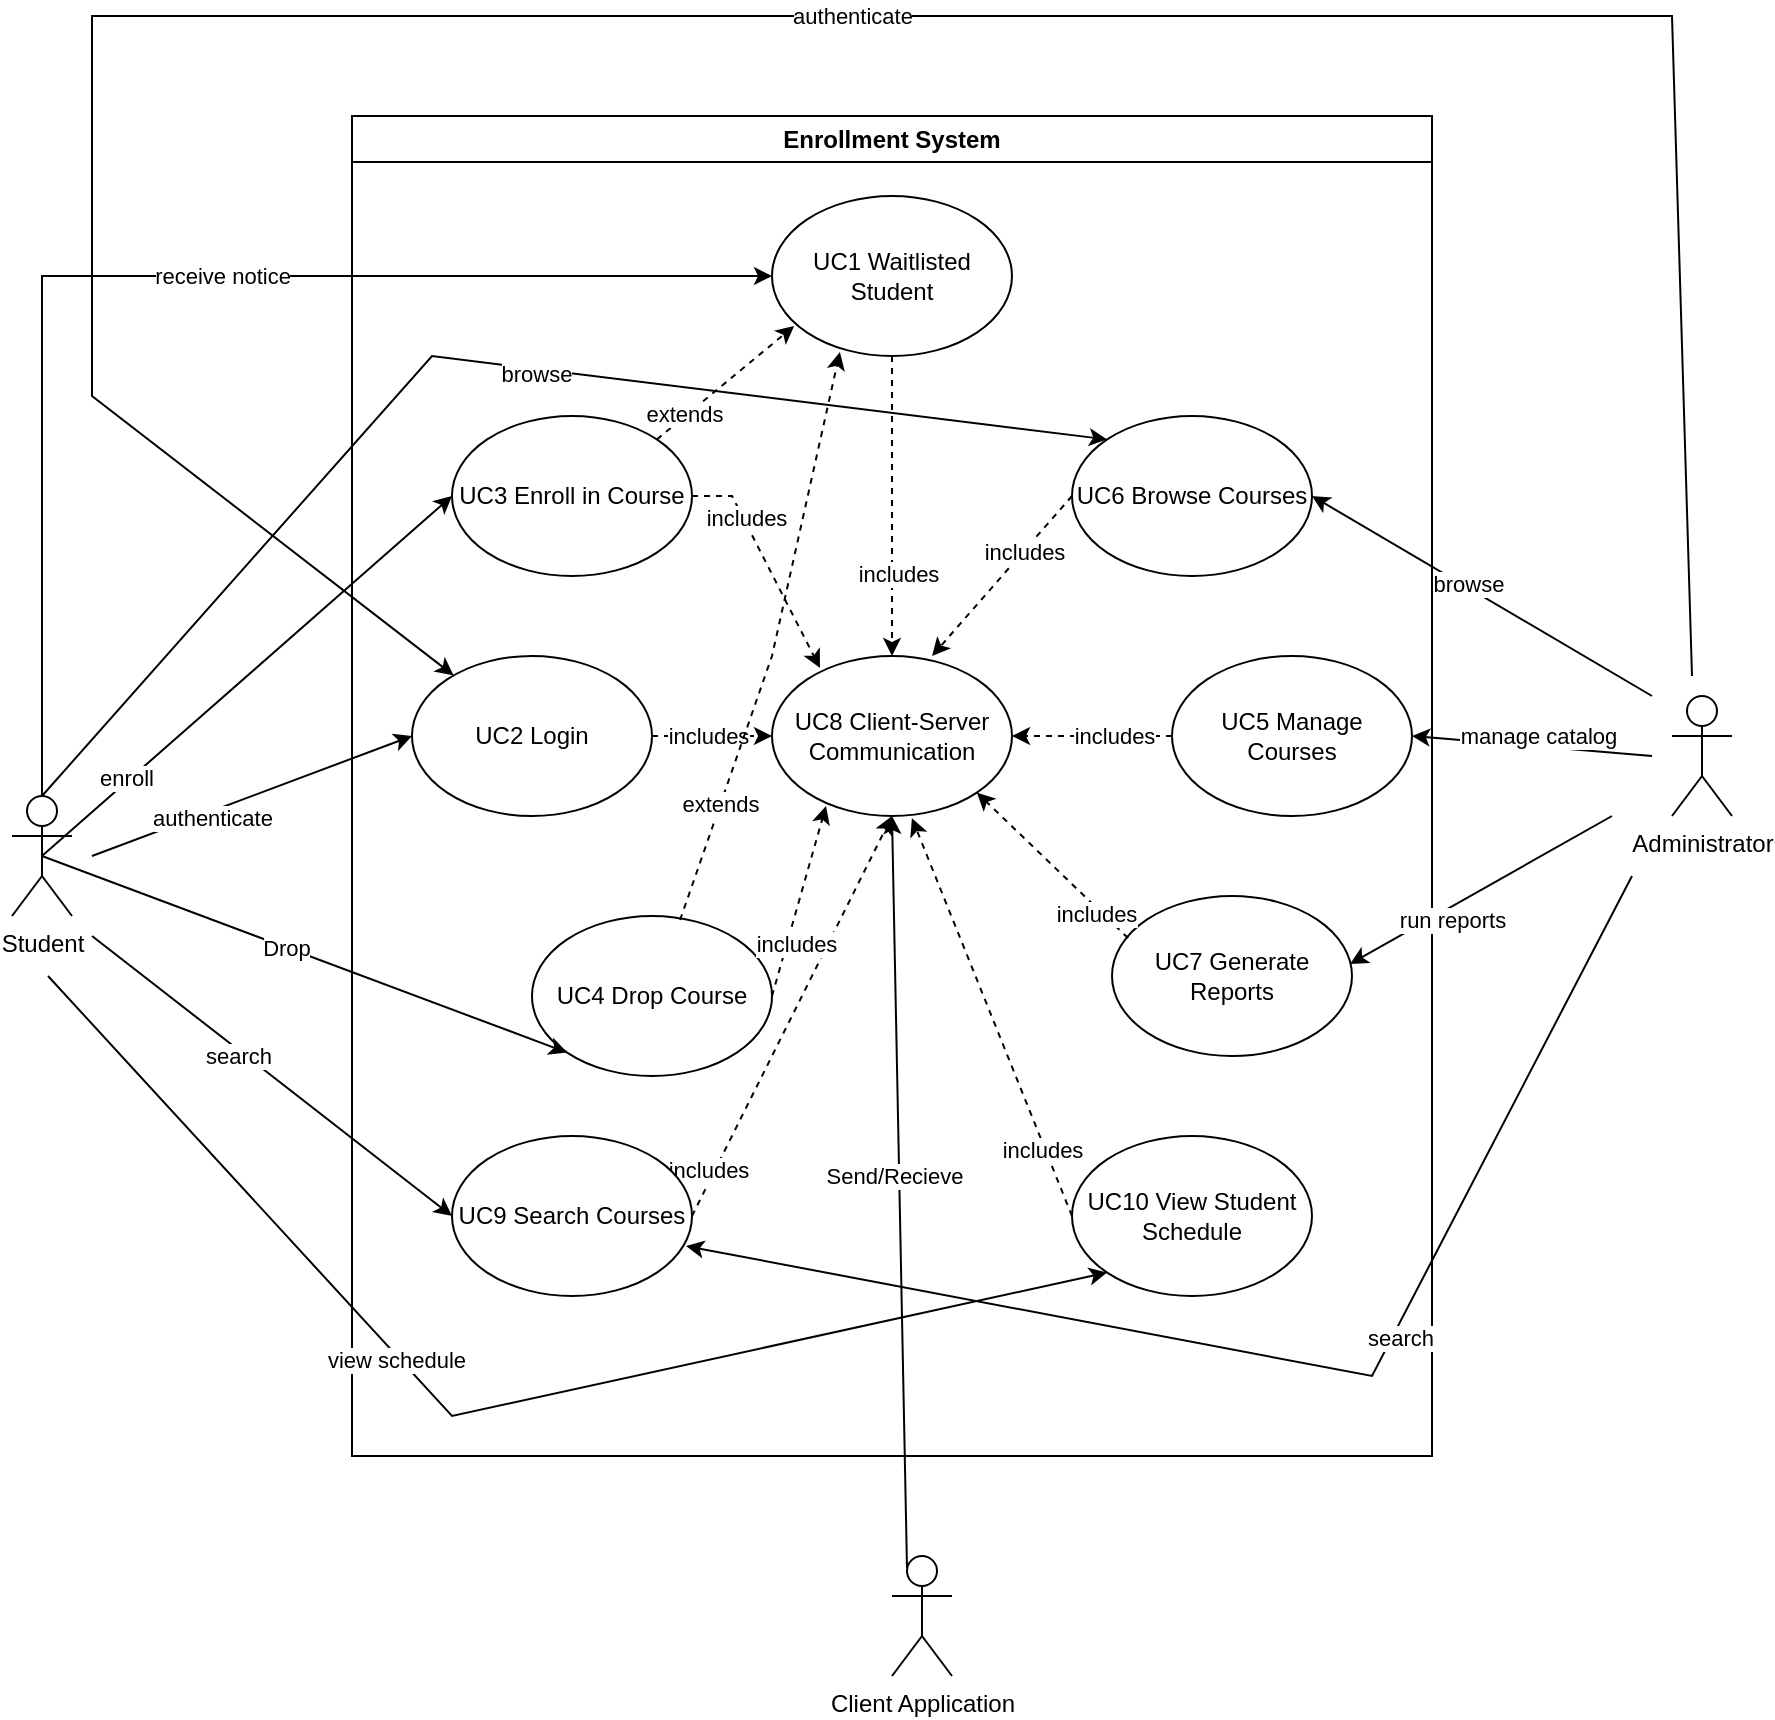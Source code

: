 <mxfile version="28.2.3">
  <diagram name="Page-1" id="rVa-lKMoowYFIGc6GgEA">
    <mxGraphModel dx="1194" dy="1339" grid="1" gridSize="10" guides="1" tooltips="1" connect="1" arrows="1" fold="1" page="1" pageScale="1" pageWidth="850" pageHeight="1100" math="0" shadow="0">
      <root>
        <mxCell id="0" />
        <mxCell id="1" parent="0" />
        <mxCell id="5o_uf78WDqlj0wV_964m-2" value="Enrollment System" style="swimlane;whiteSpace=wrap;html=1;" vertex="1" parent="1">
          <mxGeometry x="250" y="130" width="540" height="670" as="geometry" />
        </mxCell>
        <mxCell id="5o_uf78WDqlj0wV_964m-37" style="edgeStyle=classic;rounded=0;orthogonalLoop=1;jettySize=auto;html=1;exitX=0.5;exitY=1;exitDx=0;exitDy=0;entryX=0.5;entryY=0;entryDx=0;entryDy=0;dashed=1;" edge="1" parent="5o_uf78WDqlj0wV_964m-2" source="5o_uf78WDqlj0wV_964m-3" target="5o_uf78WDqlj0wV_964m-14">
          <mxGeometry relative="1" as="geometry">
            <Array as="points" />
          </mxGeometry>
        </mxCell>
        <mxCell id="5o_uf78WDqlj0wV_964m-44" value="includes" style="edgeLabel;html=1;align=center;verticalAlign=middle;resizable=0;points=[];" vertex="1" connectable="0" parent="5o_uf78WDqlj0wV_964m-37">
          <mxGeometry x="0.455" y="3" relative="1" as="geometry">
            <mxPoint as="offset" />
          </mxGeometry>
        </mxCell>
        <mxCell id="5o_uf78WDqlj0wV_964m-3" value="UC1 Waitlisted Student" style="ellipse;whiteSpace=wrap;html=1;" vertex="1" parent="5o_uf78WDqlj0wV_964m-2">
          <mxGeometry x="210" y="40" width="120" height="80" as="geometry" />
        </mxCell>
        <mxCell id="5o_uf78WDqlj0wV_964m-9" value="UC3 Enroll in Course" style="ellipse;whiteSpace=wrap;html=1;" vertex="1" parent="5o_uf78WDqlj0wV_964m-2">
          <mxGeometry x="50" y="150" width="120" height="80" as="geometry" />
        </mxCell>
        <mxCell id="5o_uf78WDqlj0wV_964m-27" style="edgeStyle=classic;rounded=0;orthogonalLoop=1;jettySize=auto;html=1;exitX=1;exitY=0.5;exitDx=0;exitDy=0;entryX=0.5;entryY=1;entryDx=0;entryDy=0;dashed=1;" edge="1" parent="5o_uf78WDqlj0wV_964m-2" source="5o_uf78WDqlj0wV_964m-15" target="5o_uf78WDqlj0wV_964m-14">
          <mxGeometry relative="1" as="geometry">
            <mxPoint x="190" y="600" as="sourcePoint" />
            <mxPoint x="240" y="540" as="targetPoint" />
          </mxGeometry>
        </mxCell>
        <mxCell id="5o_uf78WDqlj0wV_964m-49" value="includes" style="edgeLabel;html=1;align=center;verticalAlign=middle;resizable=0;points=[];" vertex="1" connectable="0" parent="5o_uf78WDqlj0wV_964m-27">
          <mxGeometry x="-0.78" y="4" relative="1" as="geometry">
            <mxPoint as="offset" />
          </mxGeometry>
        </mxCell>
        <mxCell id="5o_uf78WDqlj0wV_964m-15" value="UC9 Search Courses" style="ellipse;whiteSpace=wrap;html=1;" vertex="1" parent="5o_uf78WDqlj0wV_964m-2">
          <mxGeometry x="50" y="510" width="120" height="80" as="geometry" />
        </mxCell>
        <mxCell id="5o_uf78WDqlj0wV_964m-33" style="edgeStyle=orthogonalEdgeStyle;rounded=0;orthogonalLoop=1;jettySize=auto;html=1;exitX=1;exitY=0.5;exitDx=0;exitDy=0;dashed=1;" edge="1" parent="5o_uf78WDqlj0wV_964m-2" source="5o_uf78WDqlj0wV_964m-7">
          <mxGeometry relative="1" as="geometry">
            <mxPoint x="210" y="310" as="targetPoint" />
            <Array as="points">
              <mxPoint x="180" y="310" />
              <mxPoint x="180" y="310" />
            </Array>
          </mxGeometry>
        </mxCell>
        <mxCell id="5o_uf78WDqlj0wV_964m-46" value="includes" style="edgeLabel;html=1;align=center;verticalAlign=middle;resizable=0;points=[];" vertex="1" connectable="0" parent="5o_uf78WDqlj0wV_964m-33">
          <mxGeometry x="-0.067" relative="1" as="geometry">
            <mxPoint as="offset" />
          </mxGeometry>
        </mxCell>
        <mxCell id="5o_uf78WDqlj0wV_964m-7" value="UC2 Login" style="ellipse;whiteSpace=wrap;html=1;" vertex="1" parent="5o_uf78WDqlj0wV_964m-2">
          <mxGeometry x="30" y="270" width="120" height="80" as="geometry" />
        </mxCell>
        <mxCell id="5o_uf78WDqlj0wV_964m-35" style="edgeStyle=classic;rounded=0;orthogonalLoop=1;jettySize=auto;html=1;exitX=0;exitY=0.5;exitDx=0;exitDy=0;dashed=1;entryX=0.667;entryY=0;entryDx=0;entryDy=0;entryPerimeter=0;" edge="1" parent="5o_uf78WDqlj0wV_964m-2" source="5o_uf78WDqlj0wV_964m-12" target="5o_uf78WDqlj0wV_964m-14">
          <mxGeometry relative="1" as="geometry">
            <mxPoint x="300" y="140" as="targetPoint" />
          </mxGeometry>
        </mxCell>
        <mxCell id="5o_uf78WDqlj0wV_964m-45" value="includes" style="edgeLabel;html=1;align=center;verticalAlign=middle;resizable=0;points=[];" vertex="1" connectable="0" parent="5o_uf78WDqlj0wV_964m-35">
          <mxGeometry x="-0.307" relative="1" as="geometry">
            <mxPoint as="offset" />
          </mxGeometry>
        </mxCell>
        <mxCell id="5o_uf78WDqlj0wV_964m-12" value="UC6 Browse Courses" style="ellipse;whiteSpace=wrap;html=1;" vertex="1" parent="5o_uf78WDqlj0wV_964m-2">
          <mxGeometry x="360" y="150" width="120" height="80" as="geometry" />
        </mxCell>
        <mxCell id="5o_uf78WDqlj0wV_964m-10" value="UC4 Drop Course" style="ellipse;whiteSpace=wrap;html=1;" vertex="1" parent="5o_uf78WDqlj0wV_964m-2">
          <mxGeometry x="90" y="400" width="120" height="80" as="geometry" />
        </mxCell>
        <mxCell id="5o_uf78WDqlj0wV_964m-13" value="UC7 Generate Reports" style="ellipse;whiteSpace=wrap;html=1;" vertex="1" parent="5o_uf78WDqlj0wV_964m-2">
          <mxGeometry x="380" y="390" width="120" height="80" as="geometry" />
        </mxCell>
        <mxCell id="5o_uf78WDqlj0wV_964m-8" value="UC10 View Student Schedule" style="ellipse;whiteSpace=wrap;html=1;" vertex="1" parent="5o_uf78WDqlj0wV_964m-2">
          <mxGeometry x="360" y="510" width="120" height="80" as="geometry" />
        </mxCell>
        <mxCell id="5o_uf78WDqlj0wV_964m-14" value="UC8 Client-Server Communication" style="ellipse;whiteSpace=wrap;html=1;" vertex="1" parent="5o_uf78WDqlj0wV_964m-2">
          <mxGeometry x="210" y="270" width="120" height="80" as="geometry" />
        </mxCell>
        <mxCell id="5o_uf78WDqlj0wV_964m-30" style="edgeStyle=classic;rounded=0;orthogonalLoop=1;jettySize=auto;html=1;exitX=0.067;exitY=0.263;exitDx=0;exitDy=0;entryX=1;entryY=1;entryDx=0;entryDy=0;dashed=1;exitPerimeter=0;" edge="1" parent="5o_uf78WDqlj0wV_964m-2" source="5o_uf78WDqlj0wV_964m-13" target="5o_uf78WDqlj0wV_964m-14">
          <mxGeometry relative="1" as="geometry" />
        </mxCell>
        <mxCell id="5o_uf78WDqlj0wV_964m-48" value="includes" style="edgeLabel;html=1;align=center;verticalAlign=middle;resizable=0;points=[];" vertex="1" connectable="0" parent="5o_uf78WDqlj0wV_964m-30">
          <mxGeometry x="-0.616" y="2" relative="1" as="geometry">
            <mxPoint as="offset" />
          </mxGeometry>
        </mxCell>
        <mxCell id="5o_uf78WDqlj0wV_964m-31" style="edgeStyle=classic;rounded=0;orthogonalLoop=1;jettySize=auto;html=1;exitX=0;exitY=0.5;exitDx=0;exitDy=0;entryX=0.583;entryY=1.013;entryDx=0;entryDy=0;entryPerimeter=0;dashed=1;" edge="1" parent="5o_uf78WDqlj0wV_964m-2" source="5o_uf78WDqlj0wV_964m-8" target="5o_uf78WDqlj0wV_964m-14">
          <mxGeometry relative="1" as="geometry" />
        </mxCell>
        <mxCell id="5o_uf78WDqlj0wV_964m-50" value="includes" style="edgeLabel;html=1;align=center;verticalAlign=middle;resizable=0;points=[];" vertex="1" connectable="0" parent="5o_uf78WDqlj0wV_964m-31">
          <mxGeometry x="-0.656" y="2" relative="1" as="geometry">
            <mxPoint as="offset" />
          </mxGeometry>
        </mxCell>
        <mxCell id="5o_uf78WDqlj0wV_964m-32" style="edgeStyle=classic;rounded=0;orthogonalLoop=1;jettySize=auto;html=1;exitX=1;exitY=0.5;exitDx=0;exitDy=0;entryX=0.225;entryY=0.938;entryDx=0;entryDy=0;entryPerimeter=0;dashed=1;" edge="1" parent="5o_uf78WDqlj0wV_964m-2" source="5o_uf78WDqlj0wV_964m-10" target="5o_uf78WDqlj0wV_964m-14">
          <mxGeometry relative="1" as="geometry" />
        </mxCell>
        <mxCell id="5o_uf78WDqlj0wV_964m-51" value="includes" style="edgeLabel;html=1;align=center;verticalAlign=middle;resizable=0;points=[];" vertex="1" connectable="0" parent="5o_uf78WDqlj0wV_964m-32">
          <mxGeometry x="-0.421" y="-4" relative="1" as="geometry">
            <mxPoint as="offset" />
          </mxGeometry>
        </mxCell>
        <mxCell id="5o_uf78WDqlj0wV_964m-36" style="edgeStyle=classic;rounded=0;orthogonalLoop=1;jettySize=auto;html=1;exitX=1;exitY=0.5;exitDx=0;exitDy=0;entryX=0.2;entryY=0.075;entryDx=0;entryDy=0;dashed=1;entryPerimeter=0;" edge="1" parent="5o_uf78WDqlj0wV_964m-2" source="5o_uf78WDqlj0wV_964m-9" target="5o_uf78WDqlj0wV_964m-14">
          <mxGeometry relative="1" as="geometry">
            <Array as="points">
              <mxPoint x="190" y="190" />
            </Array>
          </mxGeometry>
        </mxCell>
        <mxCell id="5o_uf78WDqlj0wV_964m-40" value="&lt;font style=&quot;font-size: 11px;&quot;&gt;includes&lt;/font&gt;" style="edgeLabel;html=1;align=center;verticalAlign=middle;resizable=0;points=[];rotation=0;" vertex="1" connectable="0" parent="5o_uf78WDqlj0wV_964m-36">
          <mxGeometry x="-0.455" relative="1" as="geometry">
            <mxPoint x="1" as="offset" />
          </mxGeometry>
        </mxCell>
        <mxCell id="5o_uf78WDqlj0wV_964m-11" value="UC5 Manage Courses" style="ellipse;whiteSpace=wrap;html=1;" vertex="1" parent="5o_uf78WDqlj0wV_964m-2">
          <mxGeometry x="410" y="270" width="120" height="80" as="geometry" />
        </mxCell>
        <mxCell id="5o_uf78WDqlj0wV_964m-41" style="edgeStyle=orthogonalEdgeStyle;rounded=0;orthogonalLoop=1;jettySize=auto;html=1;exitX=0;exitY=0.5;exitDx=0;exitDy=0;entryX=1;entryY=0.5;entryDx=0;entryDy=0;dashed=1;" edge="1" parent="5o_uf78WDqlj0wV_964m-2" source="5o_uf78WDqlj0wV_964m-11" target="5o_uf78WDqlj0wV_964m-14">
          <mxGeometry relative="1" as="geometry" />
        </mxCell>
        <mxCell id="5o_uf78WDqlj0wV_964m-47" value="includes" style="edgeLabel;html=1;align=center;verticalAlign=middle;resizable=0;points=[];" vertex="1" connectable="0" parent="5o_uf78WDqlj0wV_964m-41">
          <mxGeometry x="-0.457" y="2" relative="1" as="geometry">
            <mxPoint x="-8" y="-2" as="offset" />
          </mxGeometry>
        </mxCell>
        <mxCell id="5o_uf78WDqlj0wV_964m-87" style="edgeStyle=classic;rounded=0;orthogonalLoop=1;jettySize=auto;html=1;exitX=1;exitY=0;exitDx=0;exitDy=0;entryX=0.092;entryY=0.813;entryDx=0;entryDy=0;entryPerimeter=0;dashed=1;" edge="1" parent="5o_uf78WDqlj0wV_964m-2" source="5o_uf78WDqlj0wV_964m-9" target="5o_uf78WDqlj0wV_964m-3">
          <mxGeometry relative="1" as="geometry" />
        </mxCell>
        <mxCell id="5o_uf78WDqlj0wV_964m-88" value="extends" style="edgeLabel;html=1;align=center;verticalAlign=middle;resizable=0;points=[];" vertex="1" connectable="0" parent="5o_uf78WDqlj0wV_964m-87">
          <mxGeometry x="-0.583" y="1" relative="1" as="geometry">
            <mxPoint as="offset" />
          </mxGeometry>
        </mxCell>
        <mxCell id="5o_uf78WDqlj0wV_964m-90" style="edgeStyle=classic;rounded=0;orthogonalLoop=1;jettySize=auto;html=1;exitX=0.617;exitY=0.025;exitDx=0;exitDy=0;entryX=0.283;entryY=0.975;entryDx=0;entryDy=0;entryPerimeter=0;dashed=1;exitPerimeter=0;" edge="1" parent="5o_uf78WDqlj0wV_964m-2" source="5o_uf78WDqlj0wV_964m-10" target="5o_uf78WDqlj0wV_964m-3">
          <mxGeometry relative="1" as="geometry">
            <mxPoint x="190" y="177" as="sourcePoint" />
            <mxPoint x="259" y="120" as="targetPoint" />
            <Array as="points">
              <mxPoint x="210" y="270" />
            </Array>
          </mxGeometry>
        </mxCell>
        <mxCell id="5o_uf78WDqlj0wV_964m-91" value="extends" style="edgeLabel;html=1;align=center;verticalAlign=middle;resizable=0;points=[];" vertex="1" connectable="0" parent="5o_uf78WDqlj0wV_964m-90">
          <mxGeometry x="-0.583" y="1" relative="1" as="geometry">
            <mxPoint as="offset" />
          </mxGeometry>
        </mxCell>
        <mxCell id="5o_uf78WDqlj0wV_964m-20" style="edgeStyle=classic;rounded=0;orthogonalLoop=1;jettySize=auto;html=1;entryX=0.5;entryY=1;entryDx=0;entryDy=0;exitX=0.25;exitY=0.1;exitDx=0;exitDy=0;exitPerimeter=0;" edge="1" parent="1" source="5o_uf78WDqlj0wV_964m-4" target="5o_uf78WDqlj0wV_964m-14">
          <mxGeometry relative="1" as="geometry">
            <mxPoint x="196" y="262" as="sourcePoint" />
            <Array as="points" />
          </mxGeometry>
        </mxCell>
        <mxCell id="5o_uf78WDqlj0wV_964m-21" value="Send/Recieve" style="edgeLabel;html=1;align=center;verticalAlign=middle;resizable=0;points=[];" vertex="1" connectable="0" parent="5o_uf78WDqlj0wV_964m-20">
          <mxGeometry x="0.089" y="-4" relative="1" as="geometry">
            <mxPoint x="-7" y="9" as="offset" />
          </mxGeometry>
        </mxCell>
        <mxCell id="5o_uf78WDqlj0wV_964m-4" value="Client Application" style="shape=umlActor;verticalLabelPosition=bottom;verticalAlign=top;html=1;outlineConnect=0;" vertex="1" parent="1">
          <mxGeometry x="520" y="850" width="30" height="60" as="geometry" />
        </mxCell>
        <mxCell id="5o_uf78WDqlj0wV_964m-5" value="Administrator" style="shape=umlActor;verticalLabelPosition=bottom;verticalAlign=top;html=1;outlineConnect=0;" vertex="1" parent="1">
          <mxGeometry x="910" y="420" width="30" height="60" as="geometry" />
        </mxCell>
        <mxCell id="5o_uf78WDqlj0wV_964m-54" style="edgeStyle=classic;rounded=0;orthogonalLoop=1;jettySize=auto;html=1;exitX=0.5;exitY=0.5;exitDx=0;exitDy=0;exitPerimeter=0;entryX=0;entryY=1;entryDx=0;entryDy=0;" edge="1" parent="1" source="5o_uf78WDqlj0wV_964m-6" target="5o_uf78WDqlj0wV_964m-10">
          <mxGeometry relative="1" as="geometry">
            <Array as="points" />
          </mxGeometry>
        </mxCell>
        <mxCell id="5o_uf78WDqlj0wV_964m-55" value="Drop" style="edgeLabel;html=1;align=center;verticalAlign=middle;resizable=0;points=[];" vertex="1" connectable="0" parent="5o_uf78WDqlj0wV_964m-54">
          <mxGeometry x="-0.068" relative="1" as="geometry">
            <mxPoint as="offset" />
          </mxGeometry>
        </mxCell>
        <mxCell id="5o_uf78WDqlj0wV_964m-56" style="edgeStyle=classic;rounded=0;orthogonalLoop=1;jettySize=auto;html=1;exitX=0.5;exitY=0.5;exitDx=0;exitDy=0;exitPerimeter=0;entryX=0;entryY=0.5;entryDx=0;entryDy=0;" edge="1" parent="1" source="5o_uf78WDqlj0wV_964m-6" target="5o_uf78WDqlj0wV_964m-9">
          <mxGeometry relative="1" as="geometry">
            <Array as="points" />
          </mxGeometry>
        </mxCell>
        <mxCell id="5o_uf78WDqlj0wV_964m-57" value="enroll" style="edgeLabel;html=1;align=center;verticalAlign=middle;resizable=0;points=[];" vertex="1" connectable="0" parent="5o_uf78WDqlj0wV_964m-56">
          <mxGeometry x="-0.581" y="2" relative="1" as="geometry">
            <mxPoint as="offset" />
          </mxGeometry>
        </mxCell>
        <mxCell id="5o_uf78WDqlj0wV_964m-61" style="edgeStyle=orthogonalEdgeStyle;rounded=0;orthogonalLoop=1;jettySize=auto;html=1;exitX=0.5;exitY=0;exitDx=0;exitDy=0;exitPerimeter=0;entryX=0;entryY=0.5;entryDx=0;entryDy=0;" edge="1" parent="1" source="5o_uf78WDqlj0wV_964m-6" target="5o_uf78WDqlj0wV_964m-3">
          <mxGeometry relative="1" as="geometry" />
        </mxCell>
        <mxCell id="5o_uf78WDqlj0wV_964m-62" value="receive notice" style="edgeLabel;html=1;align=center;verticalAlign=middle;resizable=0;points=[];" vertex="1" connectable="0" parent="5o_uf78WDqlj0wV_964m-61">
          <mxGeometry x="0.12" relative="1" as="geometry">
            <mxPoint as="offset" />
          </mxGeometry>
        </mxCell>
        <mxCell id="5o_uf78WDqlj0wV_964m-63" style="edgeStyle=classic;rounded=0;orthogonalLoop=1;jettySize=auto;html=1;entryX=0;entryY=0.5;entryDx=0;entryDy=0;" edge="1" parent="1" target="5o_uf78WDqlj0wV_964m-15">
          <mxGeometry relative="1" as="geometry">
            <mxPoint x="120" y="540" as="sourcePoint" />
          </mxGeometry>
        </mxCell>
        <mxCell id="5o_uf78WDqlj0wV_964m-64" value="search" style="edgeLabel;html=1;align=center;verticalAlign=middle;resizable=0;points=[];" vertex="1" connectable="0" parent="5o_uf78WDqlj0wV_964m-63">
          <mxGeometry x="-0.193" y="1" relative="1" as="geometry">
            <mxPoint y="4" as="offset" />
          </mxGeometry>
        </mxCell>
        <mxCell id="5o_uf78WDqlj0wV_964m-72" style="edgeStyle=classic;rounded=0;orthogonalLoop=1;jettySize=auto;html=1;exitX=0.5;exitY=0;exitDx=0;exitDy=0;exitPerimeter=0;entryX=0;entryY=0;entryDx=0;entryDy=0;" edge="1" parent="1" source="5o_uf78WDqlj0wV_964m-6" target="5o_uf78WDqlj0wV_964m-12">
          <mxGeometry relative="1" as="geometry">
            <Array as="points">
              <mxPoint x="290" y="250" />
            </Array>
          </mxGeometry>
        </mxCell>
        <mxCell id="5o_uf78WDqlj0wV_964m-73" value="browse" style="edgeLabel;html=1;align=center;verticalAlign=middle;resizable=0;points=[];" vertex="1" connectable="0" parent="5o_uf78WDqlj0wV_964m-72">
          <mxGeometry x="0.093" y="-2" relative="1" as="geometry">
            <mxPoint as="offset" />
          </mxGeometry>
        </mxCell>
        <mxCell id="5o_uf78WDqlj0wV_964m-6" value="Student" style="shape=umlActor;verticalLabelPosition=bottom;verticalAlign=top;html=1;outlineConnect=0;" vertex="1" parent="1">
          <mxGeometry x="80" y="470" width="30" height="60" as="geometry" />
        </mxCell>
        <mxCell id="5o_uf78WDqlj0wV_964m-66" style="edgeStyle=classic;rounded=0;orthogonalLoop=1;jettySize=auto;html=1;entryX=0;entryY=1;entryDx=0;entryDy=0;" edge="1" parent="1" target="5o_uf78WDqlj0wV_964m-8">
          <mxGeometry relative="1" as="geometry">
            <mxPoint x="98" y="560" as="sourcePoint" />
            <mxPoint x="410" y="760" as="targetPoint" />
            <Array as="points">
              <mxPoint x="300" y="780" />
            </Array>
          </mxGeometry>
        </mxCell>
        <mxCell id="5o_uf78WDqlj0wV_964m-67" value="view schedule" style="edgeLabel;html=1;align=center;verticalAlign=middle;resizable=0;points=[];" vertex="1" connectable="0" parent="5o_uf78WDqlj0wV_964m-66">
          <mxGeometry x="-0.193" y="1" relative="1" as="geometry">
            <mxPoint y="4" as="offset" />
          </mxGeometry>
        </mxCell>
        <mxCell id="5o_uf78WDqlj0wV_964m-70" style="edgeStyle=classic;rounded=0;orthogonalLoop=1;jettySize=auto;html=1;entryX=0;entryY=0.5;entryDx=0;entryDy=0;" edge="1" parent="1" target="5o_uf78WDqlj0wV_964m-7">
          <mxGeometry relative="1" as="geometry">
            <mxPoint x="120" y="500" as="sourcePoint" />
            <mxPoint x="395" y="470" as="targetPoint" />
            <Array as="points" />
          </mxGeometry>
        </mxCell>
        <mxCell id="5o_uf78WDqlj0wV_964m-71" value="authenticate" style="edgeLabel;html=1;align=center;verticalAlign=middle;resizable=0;points=[];" vertex="1" connectable="0" parent="5o_uf78WDqlj0wV_964m-70">
          <mxGeometry x="-0.581" y="2" relative="1" as="geometry">
            <mxPoint x="27" y="-5" as="offset" />
          </mxGeometry>
        </mxCell>
        <mxCell id="5o_uf78WDqlj0wV_964m-77" style="edgeStyle=classic;rounded=0;orthogonalLoop=1;jettySize=auto;html=1;entryX=1;entryY=0.5;entryDx=0;entryDy=0;" edge="1" parent="1" target="5o_uf78WDqlj0wV_964m-12">
          <mxGeometry relative="1" as="geometry">
            <mxPoint x="900" y="420" as="sourcePoint" />
            <mxPoint x="773" y="352" as="targetPoint" />
            <Array as="points" />
          </mxGeometry>
        </mxCell>
        <mxCell id="5o_uf78WDqlj0wV_964m-78" value="browse" style="edgeLabel;html=1;align=center;verticalAlign=middle;resizable=0;points=[];" vertex="1" connectable="0" parent="5o_uf78WDqlj0wV_964m-77">
          <mxGeometry x="0.093" y="-2" relative="1" as="geometry">
            <mxPoint as="offset" />
          </mxGeometry>
        </mxCell>
        <mxCell id="5o_uf78WDqlj0wV_964m-79" style="edgeStyle=classic;rounded=0;orthogonalLoop=1;jettySize=auto;html=1;entryX=0.975;entryY=0.688;entryDx=0;entryDy=0;entryPerimeter=0;" edge="1" parent="1" target="5o_uf78WDqlj0wV_964m-15">
          <mxGeometry relative="1" as="geometry">
            <mxPoint x="890" y="510" as="sourcePoint" />
            <mxPoint x="430" y="780" as="targetPoint" />
            <Array as="points">
              <mxPoint x="760" y="760" />
            </Array>
          </mxGeometry>
        </mxCell>
        <mxCell id="5o_uf78WDqlj0wV_964m-80" value="search" style="edgeLabel;html=1;align=center;verticalAlign=middle;resizable=0;points=[];" vertex="1" connectable="0" parent="5o_uf78WDqlj0wV_964m-79">
          <mxGeometry x="-0.193" y="1" relative="1" as="geometry">
            <mxPoint y="4" as="offset" />
          </mxGeometry>
        </mxCell>
        <mxCell id="5o_uf78WDqlj0wV_964m-81" style="edgeStyle=classic;rounded=0;orthogonalLoop=1;jettySize=auto;html=1;" edge="1" parent="1" target="5o_uf78WDqlj0wV_964m-7">
          <mxGeometry relative="1" as="geometry">
            <mxPoint x="920" y="410" as="sourcePoint" />
            <mxPoint x="410" y="450" as="targetPoint" />
            <Array as="points">
              <mxPoint x="910" y="80" />
              <mxPoint x="120" y="80" />
              <mxPoint x="120" y="270" />
            </Array>
          </mxGeometry>
        </mxCell>
        <mxCell id="5o_uf78WDqlj0wV_964m-82" value="authenticate" style="edgeLabel;html=1;align=center;verticalAlign=middle;resizable=0;points=[];" vertex="1" connectable="0" parent="5o_uf78WDqlj0wV_964m-81">
          <mxGeometry x="-0.581" y="2" relative="1" as="geometry">
            <mxPoint x="-408" y="-8" as="offset" />
          </mxGeometry>
        </mxCell>
        <mxCell id="5o_uf78WDqlj0wV_964m-83" style="edgeStyle=classic;rounded=0;orthogonalLoop=1;jettySize=auto;html=1;entryX=0.992;entryY=0.425;entryDx=0;entryDy=0;entryPerimeter=0;" edge="1" parent="1" target="5o_uf78WDqlj0wV_964m-13">
          <mxGeometry relative="1" as="geometry">
            <mxPoint x="880" y="480" as="sourcePoint" />
            <mxPoint x="830" y="775" as="targetPoint" />
            <Array as="points" />
          </mxGeometry>
        </mxCell>
        <mxCell id="5o_uf78WDqlj0wV_964m-84" value="run reports" style="edgeLabel;html=1;align=center;verticalAlign=middle;resizable=0;points=[];" vertex="1" connectable="0" parent="5o_uf78WDqlj0wV_964m-83">
          <mxGeometry x="-0.193" y="1" relative="1" as="geometry">
            <mxPoint x="-28" y="21" as="offset" />
          </mxGeometry>
        </mxCell>
        <mxCell id="5o_uf78WDqlj0wV_964m-85" style="edgeStyle=classic;rounded=0;orthogonalLoop=1;jettySize=auto;html=1;entryX=1;entryY=0.5;entryDx=0;entryDy=0;" edge="1" parent="1" target="5o_uf78WDqlj0wV_964m-11">
          <mxGeometry relative="1" as="geometry">
            <mxPoint x="900" y="450" as="sourcePoint" />
            <mxPoint x="850" y="574" as="targetPoint" />
            <Array as="points" />
          </mxGeometry>
        </mxCell>
        <mxCell id="5o_uf78WDqlj0wV_964m-86" value="manage catalog" style="edgeLabel;html=1;align=center;verticalAlign=middle;resizable=0;points=[];" vertex="1" connectable="0" parent="5o_uf78WDqlj0wV_964m-85">
          <mxGeometry x="-0.193" y="1" relative="1" as="geometry">
            <mxPoint x="-9" y="-7" as="offset" />
          </mxGeometry>
        </mxCell>
      </root>
    </mxGraphModel>
  </diagram>
</mxfile>
